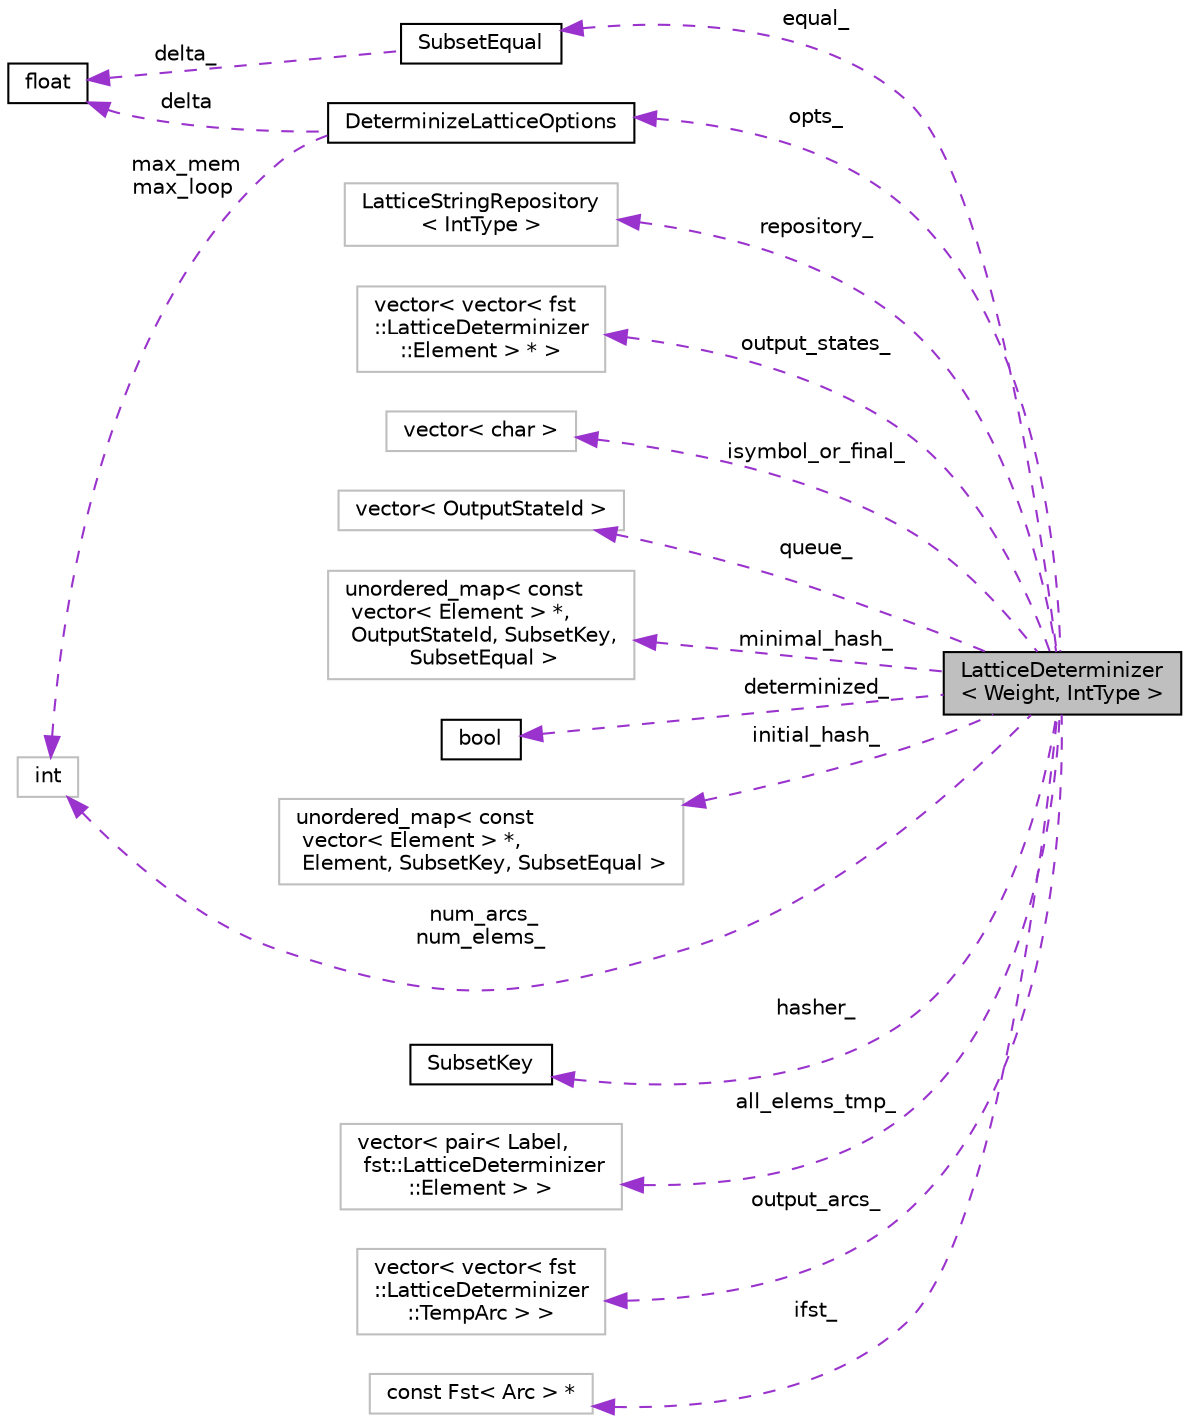 digraph "LatticeDeterminizer&lt; Weight, IntType &gt;"
{
  edge [fontname="Helvetica",fontsize="10",labelfontname="Helvetica",labelfontsize="10"];
  node [fontname="Helvetica",fontsize="10",shape=record];
  rankdir="LR";
  Node1 [label="LatticeDeterminizer\l\< Weight, IntType \>",height=0.2,width=0.4,color="black", fillcolor="grey75", style="filled", fontcolor="black"];
  Node2 -> Node1 [dir="back",color="darkorchid3",fontsize="10",style="dashed",label=" opts_" ,fontname="Helvetica"];
  Node2 [label="DeterminizeLatticeOptions",height=0.2,width=0.4,color="black", fillcolor="white", style="filled",URL="$structfst_1_1DeterminizeLatticeOptions.html"];
  Node3 -> Node2 [dir="back",color="darkorchid3",fontsize="10",style="dashed",label=" delta" ,fontname="Helvetica"];
  Node3 [label="float",height=0.2,width=0.4,color="black", fillcolor="white", style="filled",URL="$classfloat.html"];
  Node4 -> Node2 [dir="back",color="darkorchid3",fontsize="10",style="dashed",label=" max_mem\nmax_loop" ,fontname="Helvetica"];
  Node4 [label="int",height=0.2,width=0.4,color="grey75", fillcolor="white", style="filled"];
  Node5 -> Node1 [dir="back",color="darkorchid3",fontsize="10",style="dashed",label=" repository_" ,fontname="Helvetica"];
  Node5 [label="LatticeStringRepository\l\< IntType \>",height=0.2,width=0.4,color="grey75", fillcolor="white", style="filled"];
  Node6 -> Node1 [dir="back",color="darkorchid3",fontsize="10",style="dashed",label=" output_states_" ,fontname="Helvetica"];
  Node6 [label="vector\< vector\< fst\l::LatticeDeterminizer\l::Element \> * \>",height=0.2,width=0.4,color="grey75", fillcolor="white", style="filled"];
  Node7 -> Node1 [dir="back",color="darkorchid3",fontsize="10",style="dashed",label=" isymbol_or_final_" ,fontname="Helvetica"];
  Node7 [label="vector\< char \>",height=0.2,width=0.4,color="grey75", fillcolor="white", style="filled"];
  Node8 -> Node1 [dir="back",color="darkorchid3",fontsize="10",style="dashed",label=" queue_" ,fontname="Helvetica"];
  Node8 [label="vector\< OutputStateId \>",height=0.2,width=0.4,color="grey75", fillcolor="white", style="filled"];
  Node9 -> Node1 [dir="back",color="darkorchid3",fontsize="10",style="dashed",label=" minimal_hash_" ,fontname="Helvetica"];
  Node9 [label="unordered_map\< const\l vector\< Element \> *,\l OutputStateId, SubsetKey,\l SubsetEqual \>",height=0.2,width=0.4,color="grey75", fillcolor="white", style="filled"];
  Node4 -> Node1 [dir="back",color="darkorchid3",fontsize="10",style="dashed",label=" num_arcs_\nnum_elems_" ,fontname="Helvetica"];
  Node10 -> Node1 [dir="back",color="darkorchid3",fontsize="10",style="dashed",label=" determinized_" ,fontname="Helvetica"];
  Node10 [label="bool",height=0.2,width=0.4,color="black", fillcolor="white", style="filled",URL="$classbool.html"];
  Node11 -> Node1 [dir="back",color="darkorchid3",fontsize="10",style="dashed",label=" initial_hash_" ,fontname="Helvetica"];
  Node11 [label="unordered_map\< const\l vector\< Element \> *,\l Element, SubsetKey, SubsetEqual \>",height=0.2,width=0.4,color="grey75", fillcolor="white", style="filled"];
  Node12 -> Node1 [dir="back",color="darkorchid3",fontsize="10",style="dashed",label=" equal_" ,fontname="Helvetica"];
  Node12 [label="SubsetEqual",height=0.2,width=0.4,color="black", fillcolor="white", style="filled",URL="$classfst_1_1LatticeDeterminizer_1_1SubsetEqual.html"];
  Node3 -> Node12 [dir="back",color="darkorchid3",fontsize="10",style="dashed",label=" delta_" ,fontname="Helvetica"];
  Node13 -> Node1 [dir="back",color="darkorchid3",fontsize="10",style="dashed",label=" hasher_" ,fontname="Helvetica"];
  Node13 [label="SubsetKey",height=0.2,width=0.4,color="black", fillcolor="white", style="filled",URL="$classfst_1_1LatticeDeterminizer_1_1SubsetKey.html"];
  Node14 -> Node1 [dir="back",color="darkorchid3",fontsize="10",style="dashed",label=" all_elems_tmp_" ,fontname="Helvetica"];
  Node14 [label="vector\< pair\< Label,\l fst::LatticeDeterminizer\l::Element \> \>",height=0.2,width=0.4,color="grey75", fillcolor="white", style="filled"];
  Node15 -> Node1 [dir="back",color="darkorchid3",fontsize="10",style="dashed",label=" output_arcs_" ,fontname="Helvetica"];
  Node15 [label="vector\< vector\< fst\l::LatticeDeterminizer\l::TempArc \> \>",height=0.2,width=0.4,color="grey75", fillcolor="white", style="filled"];
  Node16 -> Node1 [dir="back",color="darkorchid3",fontsize="10",style="dashed",label=" ifst_" ,fontname="Helvetica"];
  Node16 [label="const Fst\< Arc \> *",height=0.2,width=0.4,color="grey75", fillcolor="white", style="filled"];
}
